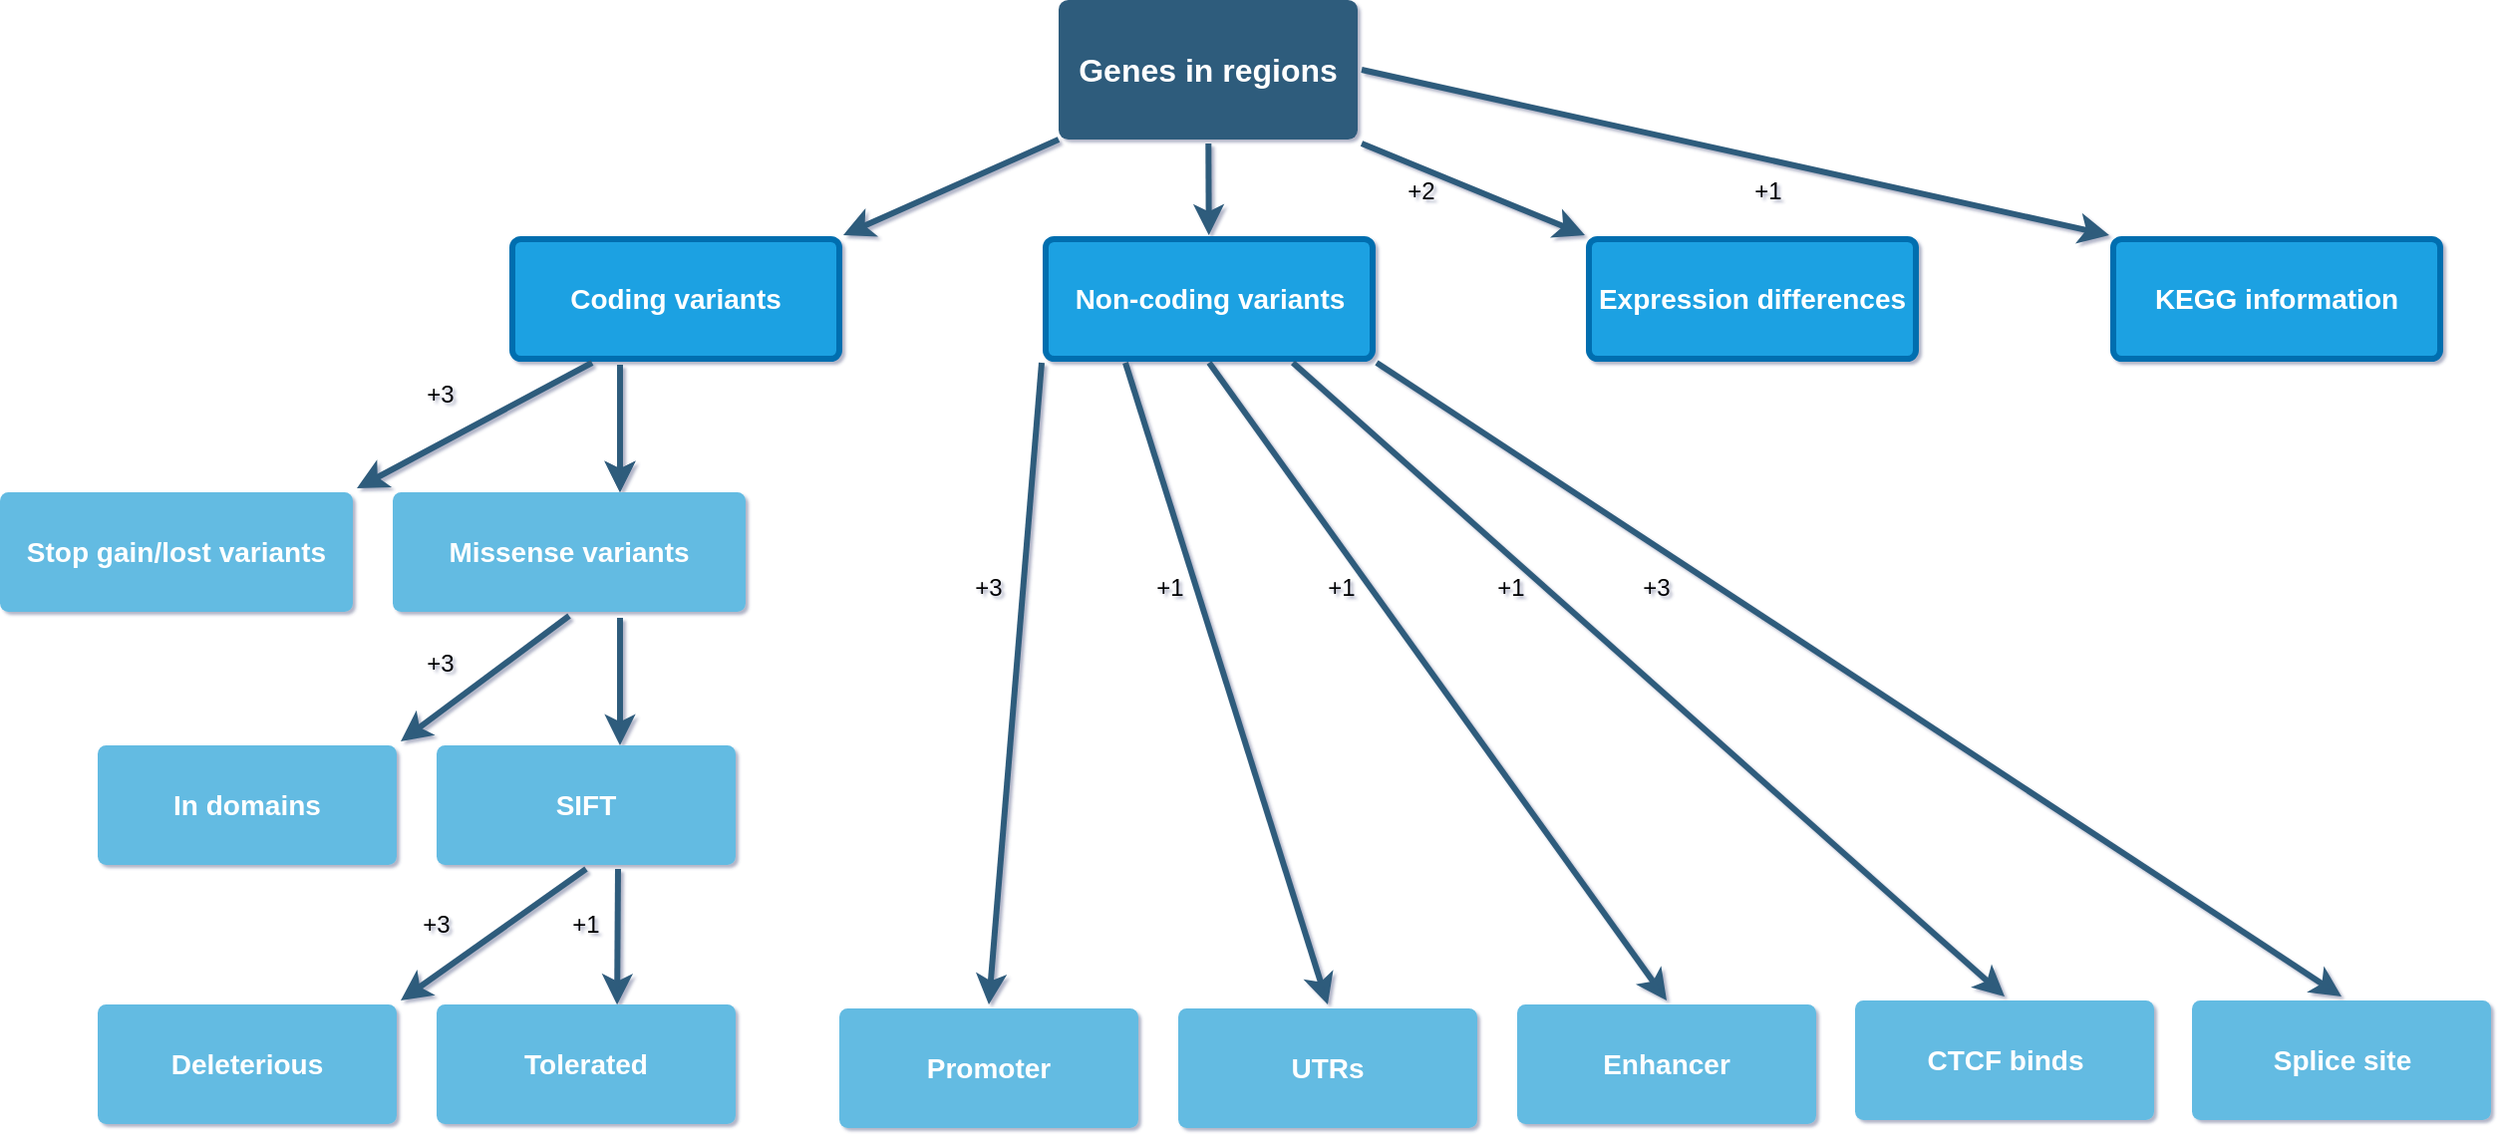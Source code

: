 <mxfile version="13.7.7" type="github">
  <diagram id="6a731a19-8d31-9384-78a2-239565b7b9f0" name="Page-1">
    <mxGraphModel dx="1564" dy="1638" grid="0" gridSize="10" guides="1" tooltips="1" connect="1" arrows="1" fold="1" page="0" pageScale="1" pageWidth="827" pageHeight="583" background="#FFFFFF" math="0" shadow="1">
      <root>
        <mxCell id="0" />
        <mxCell id="1" parent="0" />
        <mxCell id="hvmanjb4cHd-upRk2x3z-1796" value="" style="edgeStyle=none;rounded=0;jumpStyle=none;html=1;shadow=0;labelBackgroundColor=none;startArrow=none;startFill=0;endArrow=classic;endFill=1;jettySize=auto;orthogonalLoop=1;strokeColor=#2F5B7C;strokeWidth=3;fontFamily=Helvetica;fontSize=16;fontColor=#23445D;spacing=5;" parent="1" source="hvmanjb4cHd-upRk2x3z-1798" target="hvmanjb4cHd-upRk2x3z-1802" edge="1">
          <mxGeometry relative="1" as="geometry" />
        </mxCell>
        <mxCell id="hvmanjb4cHd-upRk2x3z-1797" value="" style="edgeStyle=none;rounded=0;jumpStyle=none;html=1;shadow=0;labelBackgroundColor=none;startArrow=none;startFill=0;endArrow=classic;endFill=1;jettySize=auto;orthogonalLoop=1;strokeColor=#2F5B7C;strokeWidth=3;fontFamily=Helvetica;fontSize=16;fontColor=#23445D;spacing=5;entryX=1;entryY=0;entryDx=0;entryDy=0;exitX=0.013;exitY=0.973;exitDx=0;exitDy=0;exitPerimeter=0;" parent="1" source="hvmanjb4cHd-upRk2x3z-1798" target="hvmanjb4cHd-upRk2x3z-1800" edge="1">
          <mxGeometry relative="1" as="geometry" />
        </mxCell>
        <mxCell id="hvmanjb4cHd-upRk2x3z-1798" value="Genes in regions" style="rounded=1;whiteSpace=wrap;html=1;shadow=0;labelBackgroundColor=none;strokeColor=none;strokeWidth=3;fillColor=#2F5B7C;fontFamily=Helvetica;fontSize=16;fontColor=#FFFFFF;align=center;fontStyle=1;spacing=5;arcSize=7;perimeterSpacing=2;" parent="1" vertex="1">
          <mxGeometry x="730" y="-540" width="150" height="70" as="geometry" />
        </mxCell>
        <mxCell id="hvmanjb4cHd-upRk2x3z-1800" value="Coding variants" style="rounded=1;whiteSpace=wrap;html=1;shadow=0;labelBackgroundColor=none;strokeColor=#006EAF;strokeWidth=3;fillColor=#1ba1e2;fontFamily=Helvetica;fontSize=14;align=center;spacing=5;fontStyle=1;arcSize=7;perimeterSpacing=2;fontColor=#ffffff;" parent="1" vertex="1">
          <mxGeometry x="456" y="-420" width="164" height="60" as="geometry" />
        </mxCell>
        <mxCell id="hvmanjb4cHd-upRk2x3z-1801" value="&lt;b&gt;In domains&lt;/b&gt;" style="rounded=1;whiteSpace=wrap;html=1;shadow=0;labelBackgroundColor=none;strokeColor=none;strokeWidth=3;fillColor=#64bbe2;fontFamily=Helvetica;fontSize=14;fontColor=#FFFFFF;align=center;spacing=5;arcSize=7;perimeterSpacing=2;" parent="1" vertex="1">
          <mxGeometry x="248" y="-166" width="150" height="60" as="geometry" />
        </mxCell>
        <mxCell id="hvmanjb4cHd-upRk2x3z-1802" value="Non-coding variants" style="rounded=1;whiteSpace=wrap;html=1;shadow=0;labelBackgroundColor=none;strokeColor=#006EAF;strokeWidth=3;fillColor=#1ba1e2;fontFamily=Helvetica;fontSize=14;fontColor=#ffffff;align=center;spacing=5;fontStyle=1;arcSize=7;perimeterSpacing=2;" parent="1" vertex="1">
          <mxGeometry x="723.5" y="-420" width="164" height="60" as="geometry" />
        </mxCell>
        <mxCell id="hvmanjb4cHd-upRk2x3z-1803" value="" style="edgeStyle=none;rounded=0;jumpStyle=none;html=1;shadow=0;labelBackgroundColor=none;startArrow=none;startFill=0;endArrow=classic;endFill=1;jettySize=auto;orthogonalLoop=1;strokeColor=#2F5B7C;strokeWidth=3;fontFamily=Helvetica;fontSize=16;fontColor=#23445D;spacing=5;entryX=0;entryY=0;entryDx=0;entryDy=0;exitX=1;exitY=0.5;exitDx=0;exitDy=0;" parent="1" target="hvmanjb4cHd-upRk2x3z-1815" edge="1" source="hvmanjb4cHd-upRk2x3z-1798">
          <mxGeometry relative="1" as="geometry">
            <mxPoint x="880" y="-509" as="sourcePoint" />
            <mxPoint x="910" y="-242.87" as="targetPoint" />
          </mxGeometry>
        </mxCell>
        <mxCell id="hvmanjb4cHd-upRk2x3z-1806" value="&lt;b&gt;Expression differences&lt;/b&gt;" style="rounded=1;whiteSpace=wrap;html=1;shadow=0;labelBackgroundColor=none;strokeColor=#006EAF;strokeWidth=3;fillColor=#1ba1e2;fontFamily=Helvetica;fontSize=14;fontColor=#ffffff;align=center;spacing=5;arcSize=7;perimeterSpacing=2;" parent="1" vertex="1">
          <mxGeometry x="996" y="-420" width="164" height="60" as="geometry" />
        </mxCell>
        <mxCell id="hvmanjb4cHd-upRk2x3z-1808" value="" style="edgeStyle=none;rounded=0;jumpStyle=none;html=1;shadow=0;labelBackgroundColor=none;startArrow=none;startFill=0;endArrow=classic;endFill=1;jettySize=auto;orthogonalLoop=1;strokeColor=#2F5B7C;strokeWidth=3;fontFamily=Helvetica;fontSize=16;fontColor=#23445D;spacing=5;exitX=0.25;exitY=1;exitDx=0;exitDy=0;entryX=0.5;entryY=0;entryDx=0;entryDy=0;" parent="1" source="hvmanjb4cHd-upRk2x3z-1802" target="hvmanjb4cHd-upRk2x3z-1821" edge="1">
          <mxGeometry relative="1" as="geometry">
            <mxPoint x="1270" y="693.0" as="sourcePoint" />
            <mxPoint x="1220" y="784" as="targetPoint" />
          </mxGeometry>
        </mxCell>
        <mxCell id="hvmanjb4cHd-upRk2x3z-1809" value="&lt;b&gt;Promoter&lt;/b&gt;" style="rounded=1;whiteSpace=wrap;html=1;shadow=0;labelBackgroundColor=none;strokeColor=none;strokeWidth=3;fillColor=#64bbe2;fontFamily=Helvetica;fontSize=14;fontColor=#FFFFFF;align=center;spacing=5;arcSize=7;perimeterSpacing=2;" parent="1" vertex="1">
          <mxGeometry x="620" y="-34" width="150" height="60" as="geometry" />
        </mxCell>
        <mxCell id="hvmanjb4cHd-upRk2x3z-1815" value="&lt;b&gt;KEGG information&lt;/b&gt;" style="rounded=1;whiteSpace=wrap;html=1;shadow=0;labelBackgroundColor=none;strokeColor=#006EAF;strokeWidth=3;fillColor=#1ba1e2;fontFamily=Helvetica;fontSize=14;fontColor=#ffffff;align=center;spacing=5;arcSize=7;perimeterSpacing=2;" parent="1" vertex="1">
          <mxGeometry x="1259" y="-420" width="164" height="60" as="geometry" />
        </mxCell>
        <mxCell id="hvmanjb4cHd-upRk2x3z-1821" value="&lt;b&gt;UTRs&lt;/b&gt;" style="rounded=1;whiteSpace=wrap;html=1;shadow=0;labelBackgroundColor=none;strokeColor=none;strokeWidth=3;fillColor=#64bbe2;fontFamily=Helvetica;fontSize=14;fontColor=#FFFFFF;align=center;spacing=5;arcSize=7;perimeterSpacing=2;" parent="1" vertex="1">
          <mxGeometry x="790" y="-34" width="150" height="60" as="geometry" />
        </mxCell>
        <mxCell id="hvmanjb4cHd-upRk2x3z-1824" value="&lt;b&gt;SIFT&lt;/b&gt;" style="rounded=1;whiteSpace=wrap;html=1;shadow=0;labelBackgroundColor=none;strokeColor=none;strokeWidth=3;fillColor=#64bbe2;fontFamily=Helvetica;fontSize=14;fontColor=#FFFFFF;align=center;spacing=5;arcSize=7;perimeterSpacing=2;" parent="1" vertex="1">
          <mxGeometry x="418" y="-166" width="150" height="60" as="geometry" />
        </mxCell>
        <mxCell id="hvmanjb4cHd-upRk2x3z-1833" value="" style="edgeStyle=none;rounded=0;jumpStyle=none;html=1;shadow=0;labelBackgroundColor=none;startArrow=none;startFill=0;endArrow=classic;endFill=1;jettySize=auto;orthogonalLoop=1;strokeColor=#2F5B7C;strokeWidth=3;fontFamily=Helvetica;fontSize=16;fontColor=#23445D;spacing=5;exitX=0;exitY=1;exitDx=0;exitDy=0;entryX=0.5;entryY=0;entryDx=0;entryDy=0;" parent="1" source="hvmanjb4cHd-upRk2x3z-1802" target="hvmanjb4cHd-upRk2x3z-1809" edge="1">
          <mxGeometry relative="1" as="geometry">
            <mxPoint x="750" y="-286" as="sourcePoint" />
            <mxPoint x="833" y="-150" as="targetPoint" />
          </mxGeometry>
        </mxCell>
        <mxCell id="hvmanjb4cHd-upRk2x3z-1836" value="" style="edgeStyle=none;rounded=0;jumpStyle=none;html=1;shadow=0;labelBackgroundColor=none;startArrow=none;startFill=0;endArrow=classic;endFill=1;jettySize=auto;orthogonalLoop=1;strokeColor=#2F5B7C;strokeWidth=3;fontFamily=Helvetica;fontSize=16;fontColor=#23445D;spacing=5;entryX=0;entryY=0;entryDx=0;entryDy=0;exitX=1;exitY=1;exitDx=0;exitDy=0;" parent="1" target="hvmanjb4cHd-upRk2x3z-1806" edge="1" source="hvmanjb4cHd-upRk2x3z-1798">
          <mxGeometry relative="1" as="geometry">
            <mxPoint x="872" y="-470" as="sourcePoint" />
            <mxPoint x="783.359" y="-420" as="targetPoint" />
          </mxGeometry>
        </mxCell>
        <mxCell id="hvmanjb4cHd-upRk2x3z-1837" value="" style="edgeStyle=none;rounded=0;jumpStyle=none;html=1;shadow=0;labelBackgroundColor=none;startArrow=none;startFill=0;endArrow=classic;endFill=1;jettySize=auto;orthogonalLoop=1;strokeColor=#2F5B7C;strokeWidth=3;fontFamily=Helvetica;fontSize=16;fontColor=#23445D;spacing=5;exitX=0.5;exitY=1;exitDx=0;exitDy=0;entryX=0.5;entryY=0;entryDx=0;entryDy=0;" parent="1" source="hvmanjb4cHd-upRk2x3z-1802" target="hvmanjb4cHd-upRk2x3z-1838" edge="1">
          <mxGeometry relative="1" as="geometry">
            <mxPoint x="972" y="-296" as="sourcePoint" />
            <mxPoint x="1390" y="782" as="targetPoint" />
          </mxGeometry>
        </mxCell>
        <mxCell id="hvmanjb4cHd-upRk2x3z-1838" value="&lt;b&gt;Enhancer&lt;/b&gt;" style="rounded=1;whiteSpace=wrap;html=1;shadow=0;labelBackgroundColor=none;strokeColor=none;strokeWidth=3;fillColor=#64bbe2;fontFamily=Helvetica;fontSize=14;fontColor=#FFFFFF;align=center;spacing=5;arcSize=7;perimeterSpacing=2;" parent="1" vertex="1">
          <mxGeometry x="960" y="-36" width="150" height="60" as="geometry" />
        </mxCell>
        <mxCell id="hvmanjb4cHd-upRk2x3z-1839" value="" style="edgeStyle=none;rounded=0;jumpStyle=none;html=1;shadow=0;labelBackgroundColor=none;startArrow=none;startFill=0;endArrow=classic;endFill=1;jettySize=auto;orthogonalLoop=1;strokeColor=#2F5B7C;strokeWidth=3;fontFamily=Helvetica;fontSize=16;fontColor=#23445D;spacing=5;exitX=0.75;exitY=1;exitDx=0;exitDy=0;entryX=0.5;entryY=0;entryDx=0;entryDy=0;" parent="1" source="hvmanjb4cHd-upRk2x3z-1802" target="hvmanjb4cHd-upRk2x3z-1840" edge="1">
          <mxGeometry relative="1" as="geometry">
            <mxPoint x="1010" y="-296" as="sourcePoint" />
            <mxPoint x="1559.5" y="780" as="targetPoint" />
          </mxGeometry>
        </mxCell>
        <mxCell id="hvmanjb4cHd-upRk2x3z-1840" value="&lt;b&gt;CTCF binds&lt;/b&gt;" style="rounded=1;whiteSpace=wrap;html=1;shadow=0;labelBackgroundColor=none;strokeColor=none;strokeWidth=3;fillColor=#64bbe2;fontFamily=Helvetica;fontSize=14;fontColor=#FFFFFF;align=center;spacing=5;arcSize=7;perimeterSpacing=2;" parent="1" vertex="1">
          <mxGeometry x="1129.5" y="-38" width="150" height="60" as="geometry" />
        </mxCell>
        <mxCell id="hvmanjb4cHd-upRk2x3z-1843" value="+3" style="text;html=1;strokeColor=none;fillColor=none;align=center;verticalAlign=middle;whiteSpace=wrap;rounded=0;" parent="1" vertex="1">
          <mxGeometry x="400" y="-364" width="40" height="44" as="geometry" />
        </mxCell>
        <mxCell id="hvmanjb4cHd-upRk2x3z-1844" value="" style="edgeStyle=none;rounded=0;jumpStyle=none;html=1;shadow=0;labelBackgroundColor=none;startArrow=none;startFill=0;endArrow=classic;endFill=1;jettySize=auto;orthogonalLoop=1;strokeColor=#2F5B7C;strokeWidth=3;fontFamily=Helvetica;fontSize=16;fontColor=#23445D;spacing=5;exitX=0.25;exitY=1;exitDx=0;exitDy=0;entryX=1;entryY=0;entryDx=0;entryDy=0;" parent="1" source="hvmanjb4cHd-upRk2x3z-1800" target="ZNRlTDL6FQUxyOxurLqD-1" edge="1">
          <mxGeometry relative="1" as="geometry">
            <mxPoint x="500.002" y="-349.998" as="sourcePoint" />
            <mxPoint x="356" y="-292" as="targetPoint" />
          </mxGeometry>
        </mxCell>
        <mxCell id="hvmanjb4cHd-upRk2x3z-1845" value="" style="edgeStyle=none;rounded=0;jumpStyle=none;html=1;shadow=0;labelBackgroundColor=none;startArrow=none;startFill=0;endArrow=classic;endFill=1;jettySize=auto;orthogonalLoop=1;strokeColor=#2F5B7C;strokeWidth=3;fontFamily=Helvetica;fontSize=16;fontColor=#23445D;spacing=5;exitX=0.013;exitY=0.973;exitDx=0;exitDy=0;exitPerimeter=0;" parent="1" edge="1">
          <mxGeometry relative="1" as="geometry">
            <mxPoint x="510.002" y="-339.998" as="sourcePoint" />
            <mxPoint x="510" y="-293" as="targetPoint" />
          </mxGeometry>
        </mxCell>
        <mxCell id="hvmanjb4cHd-upRk2x3z-1849" value="&lt;b&gt;Deleterious&lt;/b&gt;" style="rounded=1;whiteSpace=wrap;html=1;shadow=0;labelBackgroundColor=none;strokeColor=none;strokeWidth=3;fillColor=#64bbe2;fontFamily=Helvetica;fontSize=14;fontColor=#FFFFFF;align=center;spacing=5;arcSize=7;perimeterSpacing=2;" parent="1" vertex="1">
          <mxGeometry x="248" y="-36" width="150" height="60" as="geometry" />
        </mxCell>
        <mxCell id="hvmanjb4cHd-upRk2x3z-1850" value="&lt;b&gt;Tolerated&lt;/b&gt;" style="rounded=1;whiteSpace=wrap;html=1;shadow=0;labelBackgroundColor=none;strokeColor=none;strokeWidth=3;fillColor=#64bbe2;fontFamily=Helvetica;fontSize=14;fontColor=#FFFFFF;align=center;spacing=5;arcSize=7;perimeterSpacing=2;" parent="1" vertex="1">
          <mxGeometry x="418" y="-36" width="150" height="60" as="geometry" />
        </mxCell>
        <mxCell id="hvmanjb4cHd-upRk2x3z-1851" value="+3" style="text;html=1;strokeColor=none;fillColor=none;align=center;verticalAlign=middle;whiteSpace=wrap;rounded=0;" parent="1" vertex="1">
          <mxGeometry x="398" y="-86" width="40" height="20" as="geometry" />
        </mxCell>
        <mxCell id="hvmanjb4cHd-upRk2x3z-1852" value="" style="edgeStyle=none;rounded=0;jumpStyle=none;html=1;shadow=0;labelBackgroundColor=none;startArrow=none;startFill=0;endArrow=classic;endFill=1;jettySize=auto;orthogonalLoop=1;strokeColor=#2F5B7C;strokeWidth=3;fontFamily=Helvetica;fontSize=16;fontColor=#23445D;spacing=5;entryX=1;entryY=0;entryDx=0;entryDy=0;" parent="1" target="hvmanjb4cHd-upRk2x3z-1849" edge="1">
          <mxGeometry relative="1" as="geometry">
            <mxPoint x="493" y="-104" as="sourcePoint" />
            <mxPoint x="399" y="-31" as="targetPoint" />
          </mxGeometry>
        </mxCell>
        <mxCell id="hvmanjb4cHd-upRk2x3z-1853" value="" style="edgeStyle=none;rounded=0;jumpStyle=none;html=1;shadow=0;labelBackgroundColor=none;startArrow=none;startFill=0;endArrow=classic;endFill=1;jettySize=auto;orthogonalLoop=1;strokeColor=#2F5B7C;strokeWidth=3;fontFamily=Helvetica;fontSize=16;fontColor=#23445D;spacing=5;entryX=0.601;entryY=0.034;entryDx=0;entryDy=0;entryPerimeter=0;" parent="1" target="hvmanjb4cHd-upRk2x3z-1850" edge="1">
          <mxGeometry relative="1" as="geometry">
            <mxPoint x="509" y="-104" as="sourcePoint" />
            <mxPoint x="508" y="-50" as="targetPoint" />
          </mxGeometry>
        </mxCell>
        <mxCell id="hvmanjb4cHd-upRk2x3z-1854" value="+1" style="text;html=1;strokeColor=none;fillColor=none;align=center;verticalAlign=middle;whiteSpace=wrap;rounded=0;" parent="1" vertex="1">
          <mxGeometry x="473" y="-86" width="40" height="20" as="geometry" />
        </mxCell>
        <mxCell id="hvmanjb4cHd-upRk2x3z-1855" value="+2" style="text;html=1;strokeColor=none;fillColor=none;align=center;verticalAlign=middle;whiteSpace=wrap;rounded=0;" parent="1" vertex="1">
          <mxGeometry x="892" y="-466" width="40" height="44" as="geometry" />
        </mxCell>
        <mxCell id="hvmanjb4cHd-upRk2x3z-1856" value="+1" style="text;html=1;strokeColor=none;fillColor=none;align=center;verticalAlign=middle;whiteSpace=wrap;rounded=0;" parent="1" vertex="1">
          <mxGeometry x="1066" y="-466" width="40" height="44" as="geometry" />
        </mxCell>
        <mxCell id="hvmanjb4cHd-upRk2x3z-1857" value="+3" style="text;html=1;strokeColor=none;fillColor=none;align=center;verticalAlign=middle;whiteSpace=wrap;rounded=0;" parent="1" vertex="1">
          <mxGeometry x="675" y="-267" width="40" height="44" as="geometry" />
        </mxCell>
        <mxCell id="hvmanjb4cHd-upRk2x3z-1858" value="+1" style="text;html=1;strokeColor=none;fillColor=none;align=center;verticalAlign=middle;whiteSpace=wrap;rounded=0;" parent="1" vertex="1">
          <mxGeometry x="766" y="-267" width="40" height="44" as="geometry" />
        </mxCell>
        <mxCell id="hvmanjb4cHd-upRk2x3z-1859" value="+1" style="text;html=1;strokeColor=none;fillColor=none;align=center;verticalAlign=middle;whiteSpace=wrap;rounded=0;" parent="1" vertex="1">
          <mxGeometry x="852" y="-267" width="40" height="44" as="geometry" />
        </mxCell>
        <mxCell id="hvmanjb4cHd-upRk2x3z-1860" value="+1" style="text;html=1;strokeColor=none;fillColor=none;align=center;verticalAlign=middle;whiteSpace=wrap;rounded=0;" parent="1" vertex="1">
          <mxGeometry x="937" y="-267" width="40" height="44" as="geometry" />
        </mxCell>
        <mxCell id="uNuodr2vqJfuBRN9zhuD-4" value="" style="edgeStyle=none;rounded=0;jumpStyle=none;html=1;shadow=0;labelBackgroundColor=none;startArrow=none;startFill=0;endArrow=classic;endFill=1;jettySize=auto;orthogonalLoop=1;strokeColor=#2F5B7C;strokeWidth=3;fontFamily=Helvetica;fontSize=16;fontColor=#23445D;spacing=5;" parent="1" edge="1">
          <mxGeometry relative="1" as="geometry">
            <mxPoint x="510" y="-357" as="sourcePoint" />
            <mxPoint x="510" y="-293" as="targetPoint" />
          </mxGeometry>
        </mxCell>
        <mxCell id="uNuodr2vqJfuBRN9zhuD-5" value="" style="edgeStyle=none;rounded=0;jumpStyle=none;html=1;shadow=0;labelBackgroundColor=none;startArrow=none;startFill=0;endArrow=classic;endFill=1;jettySize=auto;orthogonalLoop=1;strokeColor=#2F5B7C;strokeWidth=3;fontFamily=Helvetica;fontSize=16;fontColor=#23445D;spacing=5;exitX=1;exitY=1;exitDx=0;exitDy=0;entryX=0.5;entryY=0;entryDx=0;entryDy=0;" parent="1" source="hvmanjb4cHd-upRk2x3z-1802" target="uNuodr2vqJfuBRN9zhuD-6" edge="1">
          <mxGeometry relative="1" as="geometry">
            <mxPoint x="1030" y="-354" as="sourcePoint" />
            <mxPoint x="1728.5" y="780" as="targetPoint" />
          </mxGeometry>
        </mxCell>
        <mxCell id="uNuodr2vqJfuBRN9zhuD-6" value="&lt;span style=&quot;text-align: left&quot;&gt;&lt;b&gt;&lt;font style=&quot;font-size: 14px&quot;&gt;Splice site&lt;/font&gt;&lt;/b&gt;&lt;/span&gt;" style="rounded=1;whiteSpace=wrap;html=1;shadow=0;labelBackgroundColor=none;strokeColor=none;strokeWidth=3;fillColor=#64bbe2;fontFamily=Helvetica;fontSize=14;fontColor=#FFFFFF;align=center;spacing=5;arcSize=7;perimeterSpacing=2;" parent="1" vertex="1">
          <mxGeometry x="1298.5" y="-38" width="150" height="60" as="geometry" />
        </mxCell>
        <mxCell id="uNuodr2vqJfuBRN9zhuD-10" value="+3" style="text;html=1;strokeColor=none;fillColor=none;align=center;verticalAlign=middle;whiteSpace=wrap;rounded=0;" parent="1" vertex="1">
          <mxGeometry x="1010" y="-267" width="40" height="44" as="geometry" />
        </mxCell>
        <mxCell id="ZNRlTDL6FQUxyOxurLqD-1" value="&lt;b&gt;Stop gain/lost variants&lt;/b&gt;" style="rounded=1;whiteSpace=wrap;html=1;shadow=0;labelBackgroundColor=none;strokeColor=none;strokeWidth=3;fillColor=#64bbe2;fontFamily=Helvetica;fontSize=14;fontColor=#FFFFFF;align=center;spacing=5;arcSize=7;perimeterSpacing=2;" vertex="1" parent="1">
          <mxGeometry x="199" y="-293" width="177" height="60" as="geometry" />
        </mxCell>
        <mxCell id="ZNRlTDL6FQUxyOxurLqD-2" value="&lt;b&gt;Missense variants&lt;/b&gt;" style="rounded=1;whiteSpace=wrap;html=1;shadow=0;labelBackgroundColor=none;strokeColor=none;strokeWidth=3;fillColor=#64bbe2;fontFamily=Helvetica;fontSize=14;fontColor=#FFFFFF;align=center;spacing=5;arcSize=7;perimeterSpacing=2;" vertex="1" parent="1">
          <mxGeometry x="396" y="-293" width="177" height="60" as="geometry" />
        </mxCell>
        <mxCell id="ZNRlTDL6FQUxyOxurLqD-3" value="" style="edgeStyle=none;rounded=0;jumpStyle=none;html=1;shadow=0;labelBackgroundColor=none;startArrow=none;startFill=0;endArrow=classic;endFill=1;jettySize=auto;orthogonalLoop=1;strokeColor=#2F5B7C;strokeWidth=3;fontFamily=Helvetica;fontSize=16;fontColor=#23445D;spacing=5;" edge="1" parent="1">
          <mxGeometry relative="1" as="geometry">
            <mxPoint x="510" y="-230" as="sourcePoint" />
            <mxPoint x="510" y="-166" as="targetPoint" />
          </mxGeometry>
        </mxCell>
        <mxCell id="ZNRlTDL6FQUxyOxurLqD-4" value="" style="edgeStyle=none;rounded=0;jumpStyle=none;html=1;shadow=0;labelBackgroundColor=none;startArrow=none;startFill=0;endArrow=classic;endFill=1;jettySize=auto;orthogonalLoop=1;strokeColor=#2F5B7C;strokeWidth=3;fontFamily=Helvetica;fontSize=16;fontColor=#23445D;spacing=5;exitX=0.5;exitY=1;exitDx=0;exitDy=0;entryX=1;entryY=0;entryDx=0;entryDy=0;" edge="1" parent="1" source="ZNRlTDL6FQUxyOxurLqD-2" target="hvmanjb4cHd-upRk2x3z-1801">
          <mxGeometry relative="1" as="geometry">
            <mxPoint x="469.0" y="-236.0" as="sourcePoint" />
            <mxPoint x="329" y="-170" as="targetPoint" />
          </mxGeometry>
        </mxCell>
        <mxCell id="ZNRlTDL6FQUxyOxurLqD-10" value="+3" style="text;html=1;strokeColor=none;fillColor=none;align=center;verticalAlign=middle;whiteSpace=wrap;rounded=0;" vertex="1" parent="1">
          <mxGeometry x="400" y="-229" width="40" height="44" as="geometry" />
        </mxCell>
      </root>
    </mxGraphModel>
  </diagram>
</mxfile>
